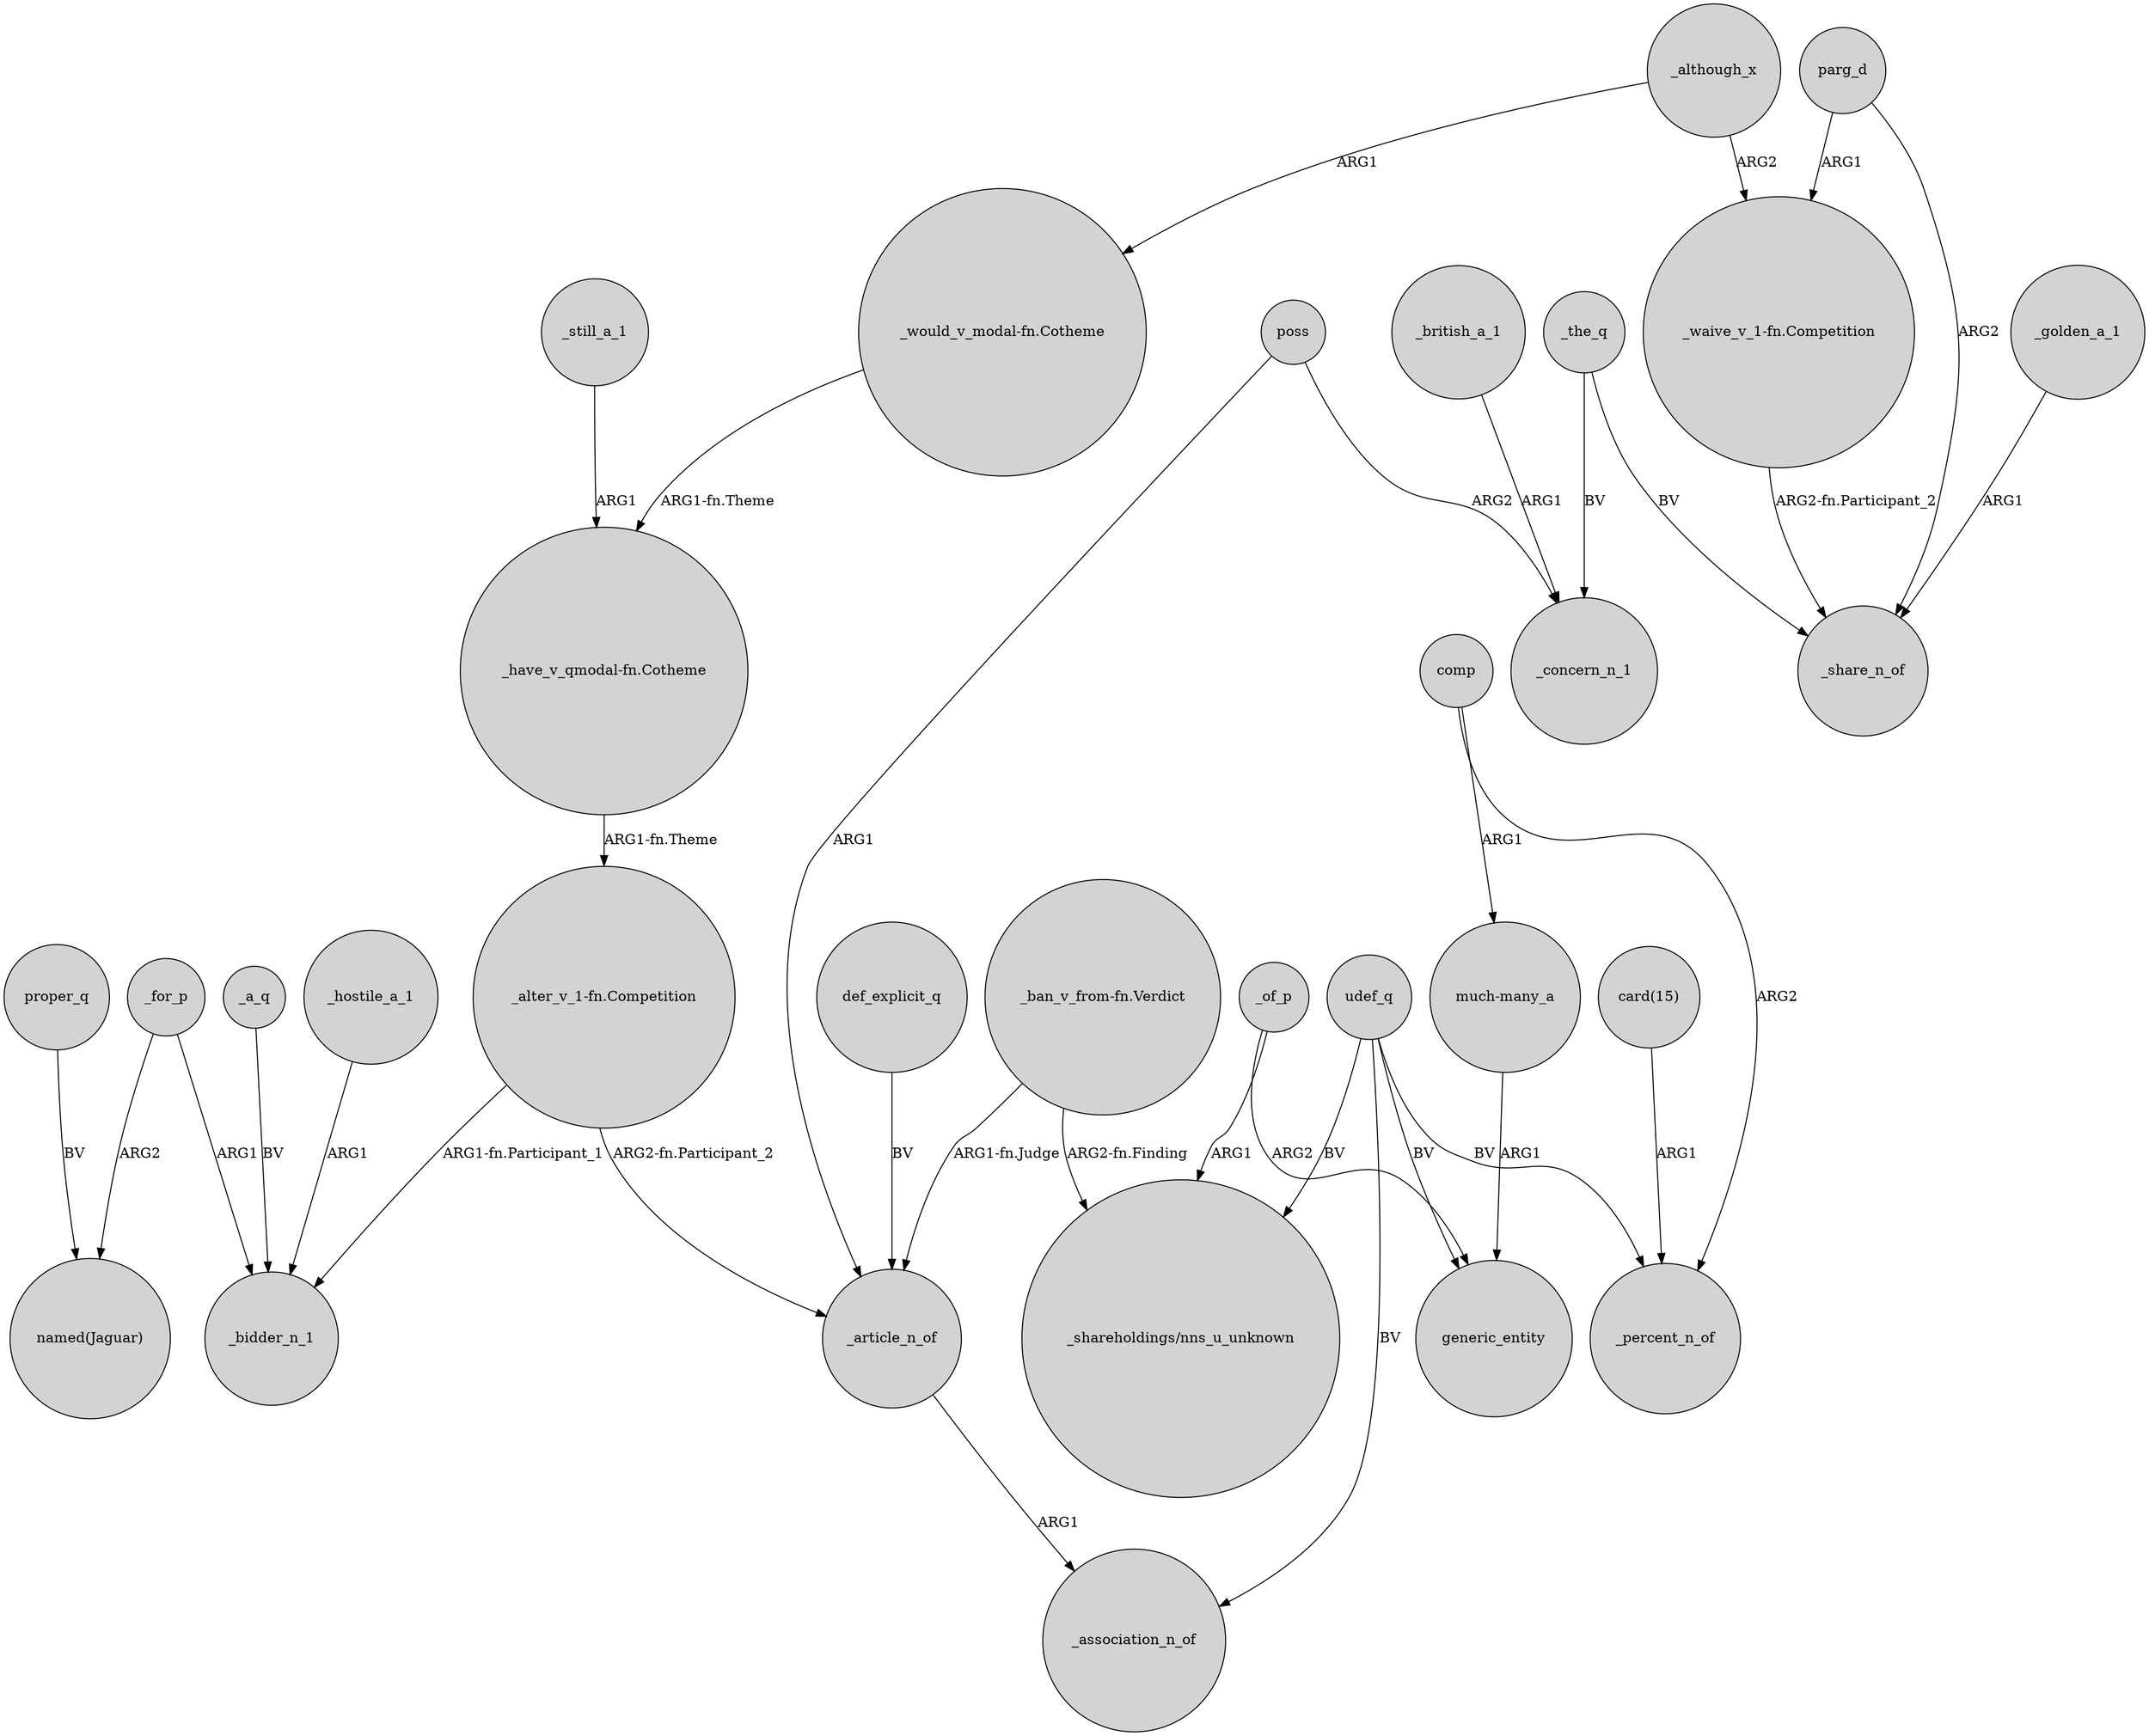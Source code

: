 digraph {
	node [shape=circle style=filled]
	"_have_v_qmodal-fn.Cotheme" -> "_alter_v_1-fn.Competition" [label="ARG1-fn.Theme"]
	parg_d -> "_waive_v_1-fn.Competition" [label=ARG1]
	_although_x -> "_waive_v_1-fn.Competition" [label=ARG2]
	_a_q -> _bidder_n_1 [label=BV]
	_still_a_1 -> "_have_v_qmodal-fn.Cotheme" [label=ARG1]
	"_would_v_modal-fn.Cotheme" -> "_have_v_qmodal-fn.Cotheme" [label="ARG1-fn.Theme"]
	_the_q -> _share_n_of [label=BV]
	udef_q -> "_shareholdings/nns_u_unknown" [label=BV]
	_the_q -> _concern_n_1 [label=BV]
	"_waive_v_1-fn.Competition" -> _share_n_of [label="ARG2-fn.Participant_2"]
	udef_q -> generic_entity [label=BV]
	_hostile_a_1 -> _bidder_n_1 [label=ARG1]
	def_explicit_q -> _article_n_of [label=BV]
	comp -> "much-many_a" [label=ARG1]
	_of_p -> "_shareholdings/nns_u_unknown" [label=ARG1]
	udef_q -> _percent_n_of [label=BV]
	"much-many_a" -> generic_entity [label=ARG1]
	_golden_a_1 -> _share_n_of [label=ARG1]
	"_ban_v_from-fn.Verdict" -> _article_n_of [label="ARG1-fn.Judge"]
	_of_p -> generic_entity [label=ARG2]
	proper_q -> "named(Jaguar)" [label=BV]
	_for_p -> "named(Jaguar)" [label=ARG2]
	"card(15)" -> _percent_n_of [label=ARG1]
	"_alter_v_1-fn.Competition" -> _article_n_of [label="ARG2-fn.Participant_2"]
	poss -> _concern_n_1 [label=ARG2]
	"_ban_v_from-fn.Verdict" -> "_shareholdings/nns_u_unknown" [label="ARG2-fn.Finding"]
	parg_d -> _share_n_of [label=ARG2]
	udef_q -> _association_n_of [label=BV]
	_article_n_of -> _association_n_of [label=ARG1]
	_for_p -> _bidder_n_1 [label=ARG1]
	poss -> _article_n_of [label=ARG1]
	_although_x -> "_would_v_modal-fn.Cotheme" [label=ARG1]
	_british_a_1 -> _concern_n_1 [label=ARG1]
	"_alter_v_1-fn.Competition" -> _bidder_n_1 [label="ARG1-fn.Participant_1"]
	comp -> _percent_n_of [label=ARG2]
}
